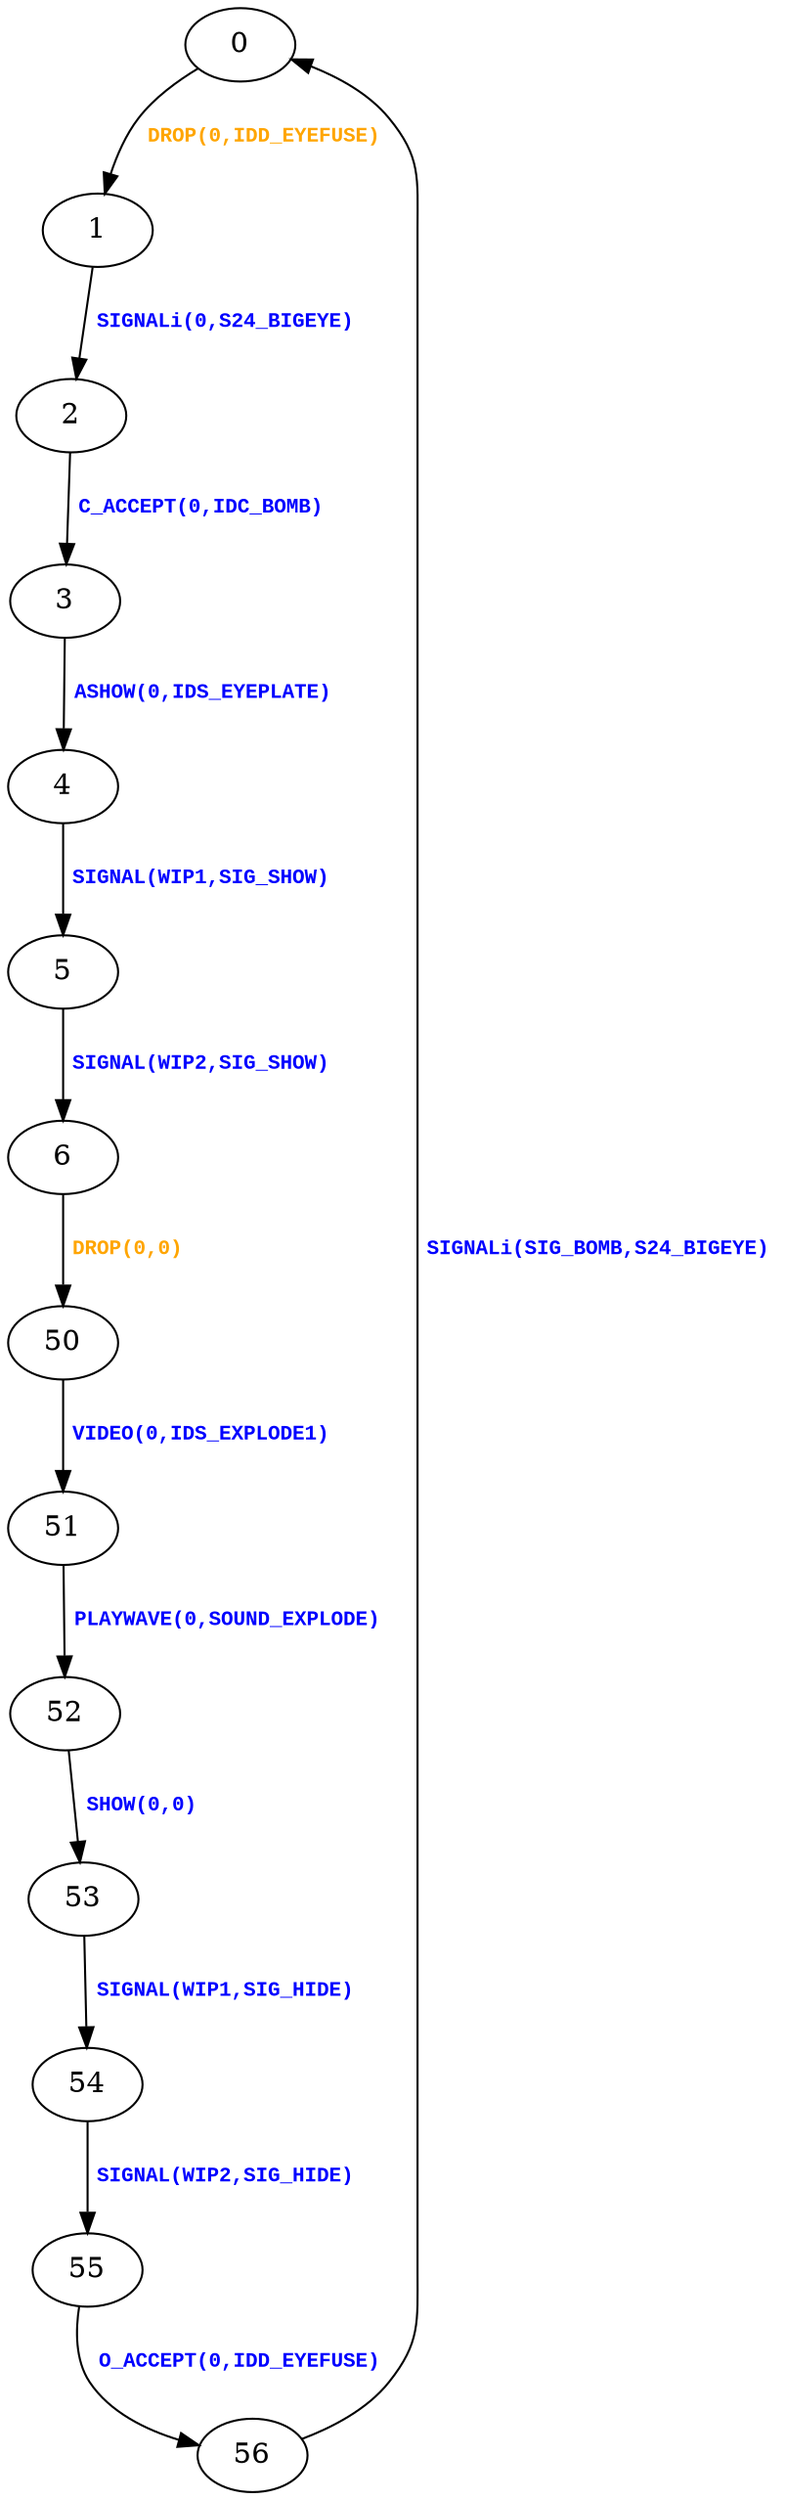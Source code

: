 digraph {
 node [shape=oval];
"0" -> "1"[fontcolor=orange, label=< <table border="0"><tr><td><font face="Courier New" point-size="10"><b>DROP(0,IDD_EYEFUSE)<br align="left"/></b></font></td></tr>
</table>>];
"1" -> "2"[fontcolor=blue, label=< <table border="0"><tr><td><font face="Courier New" point-size="10"><b>SIGNALi(0,S24_BIGEYE)<br align="left"/></b></font></td></tr>
</table>>];
"2" -> "3"[fontcolor=blue, label=< <table border="0"><tr><td><font face="Courier New" point-size="10"><b>C_ACCEPT(0,IDC_BOMB)<br align="left"/></b></font></td></tr>
</table>>];
"3" -> "4"[fontcolor=blue, label=< <table border="0"><tr><td><font face="Courier New" point-size="10"><b>ASHOW(0,IDS_EYEPLATE)<br align="left"/></b></font></td></tr>
</table>>];
"4" -> "5"[fontcolor=blue, label=< <table border="0"><tr><td><font face="Courier New" point-size="10"><b>SIGNAL(WIP1,SIG_SHOW)<br align="left"/></b></font></td></tr>
</table>>];
"5" -> "6"[fontcolor=blue, label=< <table border="0"><tr><td><font face="Courier New" point-size="10"><b>SIGNAL(WIP2,SIG_SHOW)<br align="left"/></b></font></td></tr>
</table>>];
"50" -> "51"[fontcolor=blue, label=< <table border="0"><tr><td><font face="Courier New" point-size="10"><b>VIDEO(0,IDS_EXPLODE1)<br align="left"/></b></font></td></tr>
</table>>];
"51" -> "52"[fontcolor=blue, label=< <table border="0"><tr><td><font face="Courier New" point-size="10"><b>PLAYWAVE(0,SOUND_EXPLODE)<br align="left"/></b></font></td></tr>
</table>>];
"52" -> "53"[fontcolor=blue, label=< <table border="0"><tr><td><font face="Courier New" point-size="10"><b>SHOW(0,0)<br align="left"/></b></font></td></tr>
</table>>];
"53" -> "54"[fontcolor=blue, label=< <table border="0"><tr><td><font face="Courier New" point-size="10"><b>SIGNAL(WIP1,SIG_HIDE)<br align="left"/></b></font></td></tr>
</table>>];
"54" -> "55"[fontcolor=blue, label=< <table border="0"><tr><td><font face="Courier New" point-size="10"><b>SIGNAL(WIP2,SIG_HIDE)<br align="left"/></b></font></td></tr>
</table>>];
"55" -> "56"[fontcolor=blue, label=< <table border="0"><tr><td><font face="Courier New" point-size="10"><b>O_ACCEPT(0,IDD_EYEFUSE)<br align="left"/></b></font></td></tr>
</table>>];
"56" -> "0"[fontcolor=blue, label=< <table border="0"><tr><td><font face="Courier New" point-size="10"><b>SIGNALi(SIG_BOMB,S24_BIGEYE)<br align="left"/></b></font></td></tr>
</table>>];
"6" -> "50"[fontcolor=orange, label=< <table border="0"><tr><td><font face="Courier New" point-size="10"><b>DROP(0,0)<br align="left"/></b></font></td></tr>
</table>>];
}
